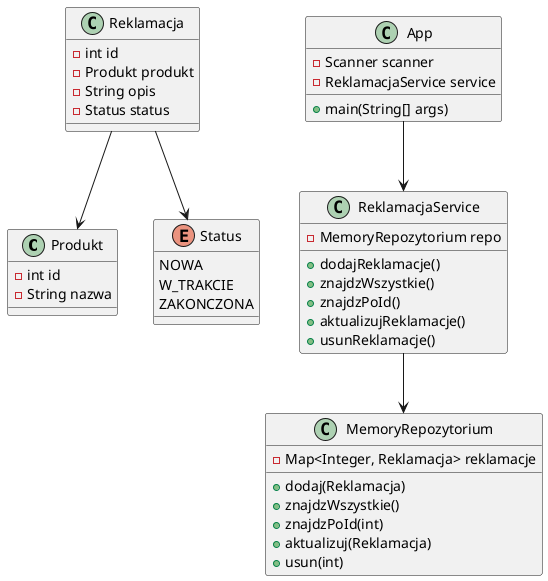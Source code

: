 @startuml
class Produkt {
    - int id
    - String nazwa
}

enum Status {
    NOWA
    W_TRAKCIE
    ZAKONCZONA
}

class Reklamacja {
    - int id
    - Produkt produkt
    - String opis
    - Status status
}

class MemoryRepozytorium {
    - Map<Integer, Reklamacja> reklamacje
    + dodaj(Reklamacja)
    + znajdzWszystkie()
    + znajdzPoId(int)
    + aktualizuj(Reklamacja)
    + usun(int)
}

class ReklamacjaService {
    - MemoryRepozytorium repo
    + dodajReklamacje()
    + znajdzWszystkie()
    + znajdzPoId()
    + aktualizujReklamacje()
    + usunReklamacje()
}

class App {
    - Scanner scanner
    - ReklamacjaService service
    + main(String[] args)
}

Reklamacja --> Produkt
Reklamacja --> Status
ReklamacjaService --> MemoryRepozytorium
App --> ReklamacjaService
@enduml
